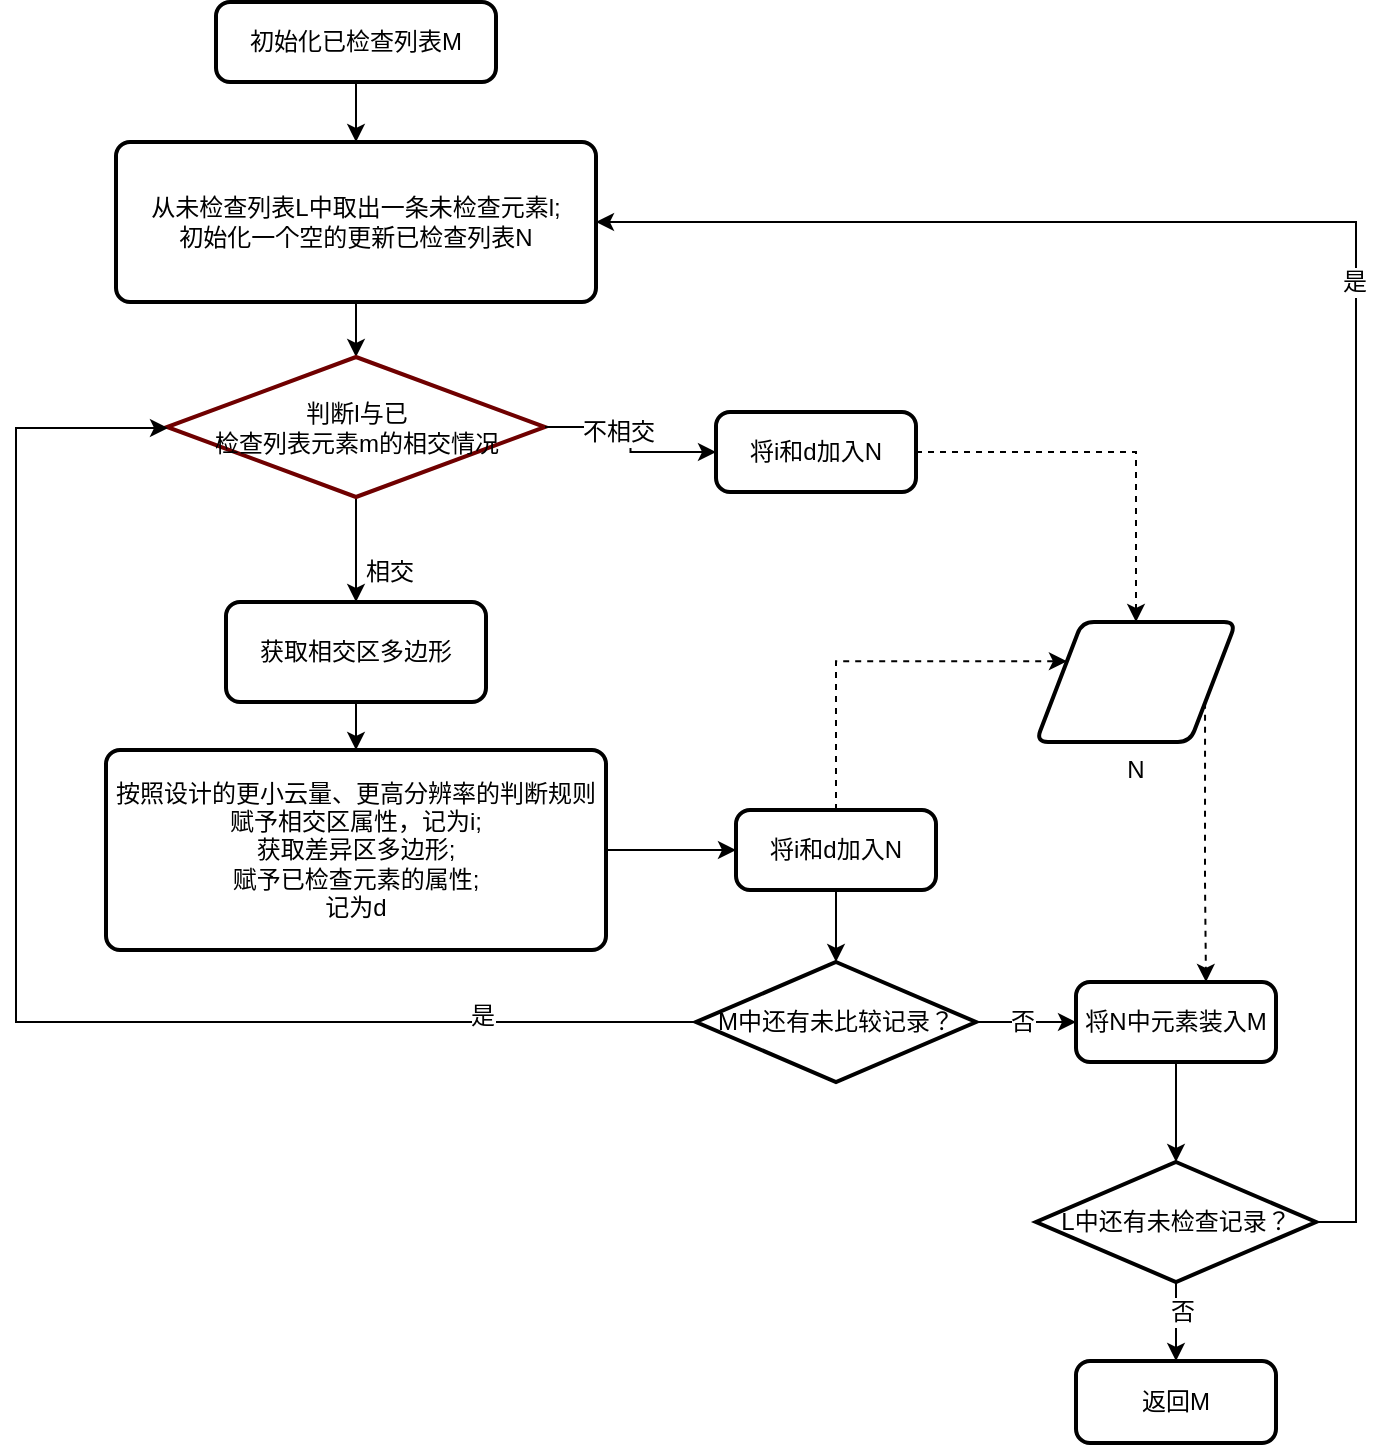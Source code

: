 <mxfile version="10.6.9" type="github"><diagram id="zy_l3fsiRdH5LXIL0255" name="Page-1"><mxGraphModel dx="1329" dy="779" grid="1" gridSize="10" guides="1" tooltips="1" connect="1" arrows="1" fold="1" page="1" pageScale="1" pageWidth="850" pageHeight="1100" math="0" shadow="0"><root><mxCell id="0"/><mxCell id="1" parent="0"/><mxCell id="RKcJOYwVMahbtxvaXMjY-8" style="edgeStyle=orthogonalEdgeStyle;rounded=0;orthogonalLoop=1;jettySize=auto;html=1;exitX=0.5;exitY=1;exitDx=0;exitDy=0;entryX=0.5;entryY=0;entryDx=0;entryDy=0;entryPerimeter=0;fontColor=#000000;" parent="1" source="RKcJOYwVMahbtxvaXMjY-4" target="RKcJOYwVMahbtxvaXMjY-7" edge="1"><mxGeometry relative="1" as="geometry"><mxPoint x="330" y="395" as="targetPoint"/></mxGeometry></mxCell><mxCell id="RKcJOYwVMahbtxvaXMjY-4" value="&lt;span&gt;从未检查列表L中取出一条未检查元素l;&lt;br&gt;初始化一个空的更新已检查列表N&lt;br&gt;&lt;/span&gt;" style="rounded=1;whiteSpace=wrap;html=1;absoluteArcSize=1;arcSize=14;strokeWidth=2;fontColor=#000000;" parent="1" vertex="1"><mxGeometry x="210" y="260" width="240" height="80" as="geometry"/></mxCell><mxCell id="uIBg8goezRmpYLNcNJuj-23" style="edgeStyle=orthogonalEdgeStyle;rounded=0;orthogonalLoop=1;jettySize=auto;html=1;exitX=0.5;exitY=1;exitDx=0;exitDy=0;fontColor=#000000;" parent="1" source="RKcJOYwVMahbtxvaXMjY-5" target="RKcJOYwVMahbtxvaXMjY-4" edge="1"><mxGeometry relative="1" as="geometry"/></mxCell><mxCell id="RKcJOYwVMahbtxvaXMjY-5" value="&lt;span&gt;初始化已检查列表M&lt;/span&gt;" style="rounded=1;whiteSpace=wrap;html=1;absoluteArcSize=1;arcSize=14;strokeWidth=2;fontColor=#000000;" parent="1" vertex="1"><mxGeometry x="260" y="190" width="140" height="40" as="geometry"/></mxCell><mxCell id="RKcJOYwVMahbtxvaXMjY-11" style="edgeStyle=orthogonalEdgeStyle;rounded=0;orthogonalLoop=1;jettySize=auto;html=1;exitX=0.5;exitY=1;exitDx=0;exitDy=0;exitPerimeter=0;entryX=0.5;entryY=0;entryDx=0;entryDy=0;fontColor=#000000;" parent="1" source="RKcJOYwVMahbtxvaXMjY-7" target="RKcJOYwVMahbtxvaXMjY-10" edge="1"><mxGeometry relative="1" as="geometry"/></mxCell><mxCell id="RKcJOYwVMahbtxvaXMjY-7" value="判断l与已&lt;br&gt;检查列表元素m的相交情况" style="strokeWidth=2;html=1;shape=mxgraph.flowchart.decision;whiteSpace=wrap;fillColor=#FFFFFF;strokeColor=#6F0000;fontColor=#000000;" parent="1" vertex="1"><mxGeometry x="235.5" y="367.5" width="189" height="70" as="geometry"/></mxCell><mxCell id="RKcJOYwVMahbtxvaXMjY-15" value="" style="edgeStyle=orthogonalEdgeStyle;rounded=0;orthogonalLoop=1;jettySize=auto;html=1;fontColor=#000000;" parent="1" source="RKcJOYwVMahbtxvaXMjY-10" target="RKcJOYwVMahbtxvaXMjY-14" edge="1"><mxGeometry relative="1" as="geometry"/></mxCell><mxCell id="RKcJOYwVMahbtxvaXMjY-10" value="获取相交区多边形" style="rounded=1;whiteSpace=wrap;html=1;absoluteArcSize=1;arcSize=14;strokeWidth=2;fontColor=#000000;" parent="1" vertex="1"><mxGeometry x="265" y="490" width="130" height="50" as="geometry"/></mxCell><mxCell id="uIBg8goezRmpYLNcNJuj-15" style="edgeStyle=orthogonalEdgeStyle;rounded=0;orthogonalLoop=1;jettySize=auto;html=1;exitX=1;exitY=0.5;exitDx=0;exitDy=0;fontColor=#000000;" parent="1" source="RKcJOYwVMahbtxvaXMjY-14" target="uIBg8goezRmpYLNcNJuj-14" edge="1"><mxGeometry relative="1" as="geometry"/></mxCell><mxCell id="RKcJOYwVMahbtxvaXMjY-14" value="按照设计的更小云量、更高分辨率的判断规则赋予相交区属性，记为i;&lt;br&gt;获取差异区多边形;&lt;br&gt;赋予已检查元素的属性;&lt;br&gt;记为d&lt;br&gt;" style="rounded=1;whiteSpace=wrap;html=1;absoluteArcSize=1;arcSize=14;strokeWidth=2;fontColor=#000000;" parent="1" vertex="1"><mxGeometry x="205" y="564" width="250" height="100" as="geometry"/></mxCell><mxCell id="uIBg8goezRmpYLNcNJuj-7" value="" style="edgeStyle=orthogonalEdgeStyle;rounded=0;orthogonalLoop=1;jettySize=auto;html=1;exitX=1;exitY=0.5;exitDx=0;exitDy=0;exitPerimeter=0;fontColor=#000000;" parent="1" source="W5yX0eDjzL_sd-ViIV68-4" target="uIBg8goezRmpYLNcNJuj-6" edge="1"><mxGeometry relative="1" as="geometry"><mxPoint x="333" y="850" as="sourcePoint"/><Array as="points"><mxPoint x="660" y="700"/><mxPoint x="660" y="700"/></Array></mxGeometry></mxCell><mxCell id="uIBg8goezRmpYLNcNJuj-46" value="&lt;font&gt;否&lt;/font&gt;" style="text;html=1;resizable=0;points=[];align=center;verticalAlign=middle;labelBackgroundColor=#ffffff;fontColor=#000000;" parent="uIBg8goezRmpYLNcNJuj-7" vertex="1" connectable="0"><mxGeometry x="-0.082" relative="1" as="geometry"><mxPoint as="offset"/></mxGeometry></mxCell><mxCell id="uIBg8goezRmpYLNcNJuj-20" style="edgeStyle=orthogonalEdgeStyle;rounded=0;orthogonalLoop=1;jettySize=auto;html=1;exitX=0.5;exitY=1;exitDx=0;exitDy=0;entryX=0.5;entryY=0;entryDx=0;entryDy=0;entryPerimeter=0;fontColor=#000000;" parent="1" source="uIBg8goezRmpYLNcNJuj-6" target="RKcJOYwVMahbtxvaXMjY-38" edge="1"><mxGeometry relative="1" as="geometry"/></mxCell><mxCell id="uIBg8goezRmpYLNcNJuj-6" value="将N中元素装入M&lt;br&gt;" style="rounded=1;whiteSpace=wrap;html=1;absoluteArcSize=1;arcSize=14;strokeWidth=2;fontColor=#000000;" parent="1" vertex="1"><mxGeometry x="690" y="680" width="100" height="40" as="geometry"/></mxCell><mxCell id="RKcJOYwVMahbtxvaXMjY-12" value="相交" style="text;html=1;resizable=0;points=[];autosize=1;align=left;verticalAlign=top;spacingTop=-4;fontColor=#000000;" parent="1" vertex="1"><mxGeometry x="333" y="465" width="40" height="20" as="geometry"/></mxCell><mxCell id="uIBg8goezRmpYLNcNJuj-21" style="edgeStyle=orthogonalEdgeStyle;rounded=0;orthogonalLoop=1;jettySize=auto;html=1;exitX=1;exitY=0.5;exitDx=0;exitDy=0;exitPerimeter=0;entryX=1;entryY=0.5;entryDx=0;entryDy=0;fontColor=#000000;" parent="1" source="RKcJOYwVMahbtxvaXMjY-38" target="RKcJOYwVMahbtxvaXMjY-4" edge="1"><mxGeometry relative="1" as="geometry"><Array as="points"><mxPoint x="830" y="800"/><mxPoint x="830" y="300"/></Array></mxGeometry></mxCell><mxCell id="uIBg8goezRmpYLNcNJuj-22" value="&lt;font&gt;是&lt;/font&gt;" style="text;html=1;resizable=0;points=[];align=center;verticalAlign=middle;labelBackgroundColor=#ffffff;fontColor=#000000;" parent="uIBg8goezRmpYLNcNJuj-21" vertex="1" connectable="0"><mxGeometry x="0.089" y="1" relative="1" as="geometry"><mxPoint as="offset"/></mxGeometry></mxCell><mxCell id="uIBg8goezRmpYLNcNJuj-27" style="edgeStyle=orthogonalEdgeStyle;rounded=0;orthogonalLoop=1;jettySize=auto;html=1;exitX=0.5;exitY=1;exitDx=0;exitDy=0;exitPerimeter=0;entryX=0.5;entryY=0;entryDx=0;entryDy=0;fontColor=#000000;" parent="1" source="RKcJOYwVMahbtxvaXMjY-38" target="uIBg8goezRmpYLNcNJuj-26" edge="1"><mxGeometry relative="1" as="geometry"/></mxCell><mxCell id="uIBg8goezRmpYLNcNJuj-28" value="&lt;font&gt;否&lt;/font&gt;" style="text;html=1;resizable=0;points=[];align=center;verticalAlign=middle;labelBackgroundColor=#ffffff;fontColor=#000000;" parent="uIBg8goezRmpYLNcNJuj-27" vertex="1" connectable="0"><mxGeometry x="-0.233" y="3" relative="1" as="geometry"><mxPoint as="offset"/></mxGeometry></mxCell><mxCell id="RKcJOYwVMahbtxvaXMjY-38" value="L中还有未检查记录？" style="strokeWidth=2;html=1;shape=mxgraph.flowchart.decision;whiteSpace=wrap;labelBackgroundColor=none;fontColor=#000000;" parent="1" vertex="1"><mxGeometry x="670" y="770" width="140" height="60" as="geometry"/></mxCell><mxCell id="W5yX0eDjzL_sd-ViIV68-9" style="edgeStyle=orthogonalEdgeStyle;rounded=0;orthogonalLoop=1;jettySize=auto;html=1;exitX=0;exitY=0.5;exitDx=0;exitDy=0;exitPerimeter=0;fontColor=#000000;" parent="1" source="W5yX0eDjzL_sd-ViIV68-4" edge="1"><mxGeometry relative="1" as="geometry"><Array as="points"><mxPoint x="160" y="700"/><mxPoint x="160" y="403"/></Array><mxPoint x="236" y="403" as="targetPoint"/></mxGeometry></mxCell><mxCell id="uIBg8goezRmpYLNcNJuj-34" value="&lt;font&gt;是&lt;/font&gt;" style="text;html=1;resizable=0;points=[];align=center;verticalAlign=middle;labelBackgroundColor=#ffffff;fontColor=#000000;" parent="W5yX0eDjzL_sd-ViIV68-9" vertex="1" connectable="0"><mxGeometry x="-0.698" y="-3" relative="1" as="geometry"><mxPoint as="offset"/></mxGeometry></mxCell><mxCell id="W5yX0eDjzL_sd-ViIV68-4" value="&lt;font&gt;M中还有未比较记录？&lt;/font&gt;" style="strokeWidth=2;html=1;shape=mxgraph.flowchart.decision;whiteSpace=wrap;labelBackgroundColor=none;fontColor=#000000;" parent="1" vertex="1"><mxGeometry x="500" y="670" width="140" height="60" as="geometry"/></mxCell><mxCell id="uIBg8goezRmpYLNcNJuj-3" style="edgeStyle=orthogonalEdgeStyle;rounded=0;orthogonalLoop=1;jettySize=auto;html=1;exitX=1;exitY=0.5;exitDx=0;exitDy=0;exitPerimeter=0;entryX=0;entryY=0.5;entryDx=0;entryDy=0;fontColor=#000000;" parent="1" source="RKcJOYwVMahbtxvaXMjY-7" target="uIBg8goezRmpYLNcNJuj-36" edge="1"><mxGeometry relative="1" as="geometry"><mxPoint x="408" y="415" as="sourcePoint"/><mxPoint x="510.333" y="415.167" as="targetPoint"/></mxGeometry></mxCell><mxCell id="uIBg8goezRmpYLNcNJuj-35" value="&lt;span&gt;&lt;font&gt;不相交&lt;/font&gt;&lt;/span&gt;" style="text;html=1;resizable=0;points=[];align=center;verticalAlign=middle;labelBackgroundColor=#ffffff;fontColor=#000000;" parent="uIBg8goezRmpYLNcNJuj-3" vertex="1" connectable="0"><mxGeometry x="-0.268" y="-2" relative="1" as="geometry"><mxPoint as="offset"/></mxGeometry></mxCell><mxCell id="uIBg8goezRmpYLNcNJuj-16" style="edgeStyle=orthogonalEdgeStyle;rounded=0;orthogonalLoop=1;jettySize=auto;html=1;exitX=0.5;exitY=1;exitDx=0;exitDy=0;entryX=0.5;entryY=0;entryDx=0;entryDy=0;entryPerimeter=0;fontColor=#000000;" parent="1" source="uIBg8goezRmpYLNcNJuj-14" target="W5yX0eDjzL_sd-ViIV68-4" edge="1"><mxGeometry relative="1" as="geometry"/></mxCell><mxCell id="uIBg8goezRmpYLNcNJuj-47" style="edgeStyle=orthogonalEdgeStyle;rounded=0;orthogonalLoop=1;jettySize=auto;html=1;exitX=0.5;exitY=0;exitDx=0;exitDy=0;entryX=0;entryY=0.25;entryDx=0;entryDy=0;dashed=1;fontColor=#000000;" parent="1" source="uIBg8goezRmpYLNcNJuj-14" target="uIBg8goezRmpYLNcNJuj-39" edge="1"><mxGeometry relative="1" as="geometry"><Array as="points"><mxPoint x="570" y="520"/></Array></mxGeometry></mxCell><mxCell id="uIBg8goezRmpYLNcNJuj-14" value="将i和d加入N&lt;br&gt;" style="rounded=1;whiteSpace=wrap;html=1;absoluteArcSize=1;arcSize=14;strokeWidth=2;fontColor=#000000;" parent="1" vertex="1"><mxGeometry x="520" y="594" width="100" height="40" as="geometry"/></mxCell><mxCell id="uIBg8goezRmpYLNcNJuj-26" value="返回M&lt;br&gt;" style="rounded=1;whiteSpace=wrap;html=1;absoluteArcSize=1;arcSize=14;strokeWidth=2;fontColor=#000000;" parent="1" vertex="1"><mxGeometry x="690" y="869.5" width="100" height="41" as="geometry"/></mxCell><mxCell id="uIBg8goezRmpYLNcNJuj-40" style="edgeStyle=orthogonalEdgeStyle;rounded=0;orthogonalLoop=1;jettySize=auto;html=1;exitX=1;exitY=0.5;exitDx=0;exitDy=0;entryX=0.5;entryY=0;entryDx=0;entryDy=0;dashed=1;fontColor=#000000;" parent="1" source="uIBg8goezRmpYLNcNJuj-36" target="uIBg8goezRmpYLNcNJuj-39" edge="1"><mxGeometry relative="1" as="geometry"/></mxCell><mxCell id="uIBg8goezRmpYLNcNJuj-36" value="将i和d加入N&lt;br&gt;" style="rounded=1;whiteSpace=wrap;html=1;absoluteArcSize=1;arcSize=14;strokeWidth=2;fontColor=#000000;" parent="1" vertex="1"><mxGeometry x="510" y="395" width="100" height="40" as="geometry"/></mxCell><mxCell id="uIBg8goezRmpYLNcNJuj-43" style="edgeStyle=orthogonalEdgeStyle;rounded=0;orthogonalLoop=1;jettySize=auto;html=1;exitX=1;exitY=0.75;exitDx=0;exitDy=0;dashed=1;fontColor=#000000;" parent="1" source="uIBg8goezRmpYLNcNJuj-39" target="uIBg8goezRmpYLNcNJuj-6" edge="1"><mxGeometry relative="1" as="geometry"><Array as="points"><mxPoint x="755" y="630"/><mxPoint x="755" y="630"/></Array></mxGeometry></mxCell><mxCell id="uIBg8goezRmpYLNcNJuj-39" value="N" style="verticalLabelPosition=bottom;verticalAlign=top;html=1;strokeWidth=2;shape=parallelogram;perimeter=parallelogramPerimeter;whiteSpace=wrap;rounded=1;arcSize=12;size=0.23;fontColor=#000000;" parent="1" vertex="1"><mxGeometry x="670" y="500" width="100" height="60" as="geometry"/></mxCell></root></mxGraphModel></diagram></mxfile>